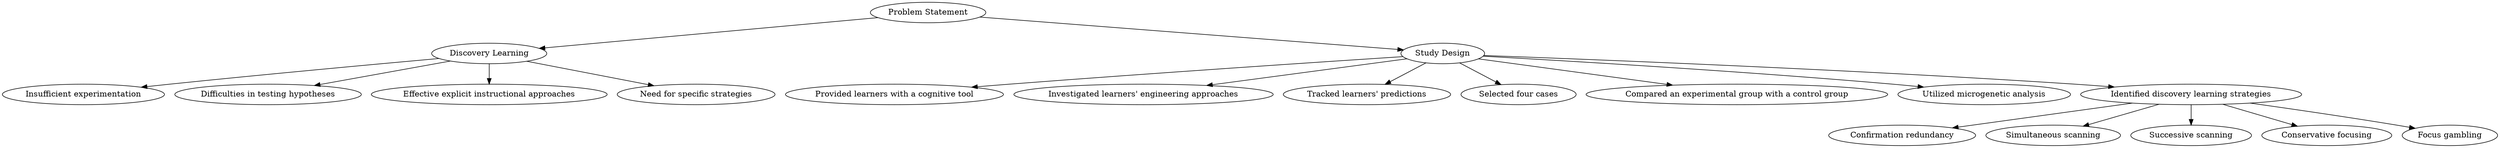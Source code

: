 digraph tree {
    "Problem Statement";
    "Discovery Learning";
    "Insufficient experimentation";
    "Difficulties in testing hypotheses";
    "Effective explicit instructional approaches";
    "Need for specific strategies";
    "Study Design";
    "Provided learners with a cognitive tool";
    "Investigated learners' engineering approaches";
    "Tracked learners' predictions";
    "Selected four cases";
    "Compared an experimental group with a control group";
    "Utilized microgenetic analysis";
    "Identified discovery learning strategies";
    "Confirmation redundancy";
    "Simultaneous scanning";
    "Successive scanning";
    "Conservative focusing";
    "Focus gambling";
    "Problem Statement" -> "Discovery Learning";
    "Problem Statement" -> "Study Design";
    "Discovery Learning" -> "Insufficient experimentation";
    "Discovery Learning" -> "Difficulties in testing hypotheses";
    "Discovery Learning" -> "Effective explicit instructional approaches";
    "Discovery Learning" -> "Need for specific strategies";
    "Study Design" -> "Provided learners with a cognitive tool";
    "Study Design" -> "Investigated learners' engineering approaches";
    "Study Design" -> "Tracked learners' predictions";
    "Study Design" -> "Selected four cases";
    "Study Design" -> "Compared an experimental group with a control group";
    "Study Design" -> "Utilized microgenetic analysis";
    "Study Design" -> "Identified discovery learning strategies";
    "Identified discovery learning strategies" -> "Confirmation redundancy";
    "Identified discovery learning strategies" -> "Simultaneous scanning";
    "Identified discovery learning strategies" -> "Successive scanning";
    "Identified discovery learning strategies" -> "Conservative focusing";
    "Identified discovery learning strategies" -> "Focus gambling";
}

